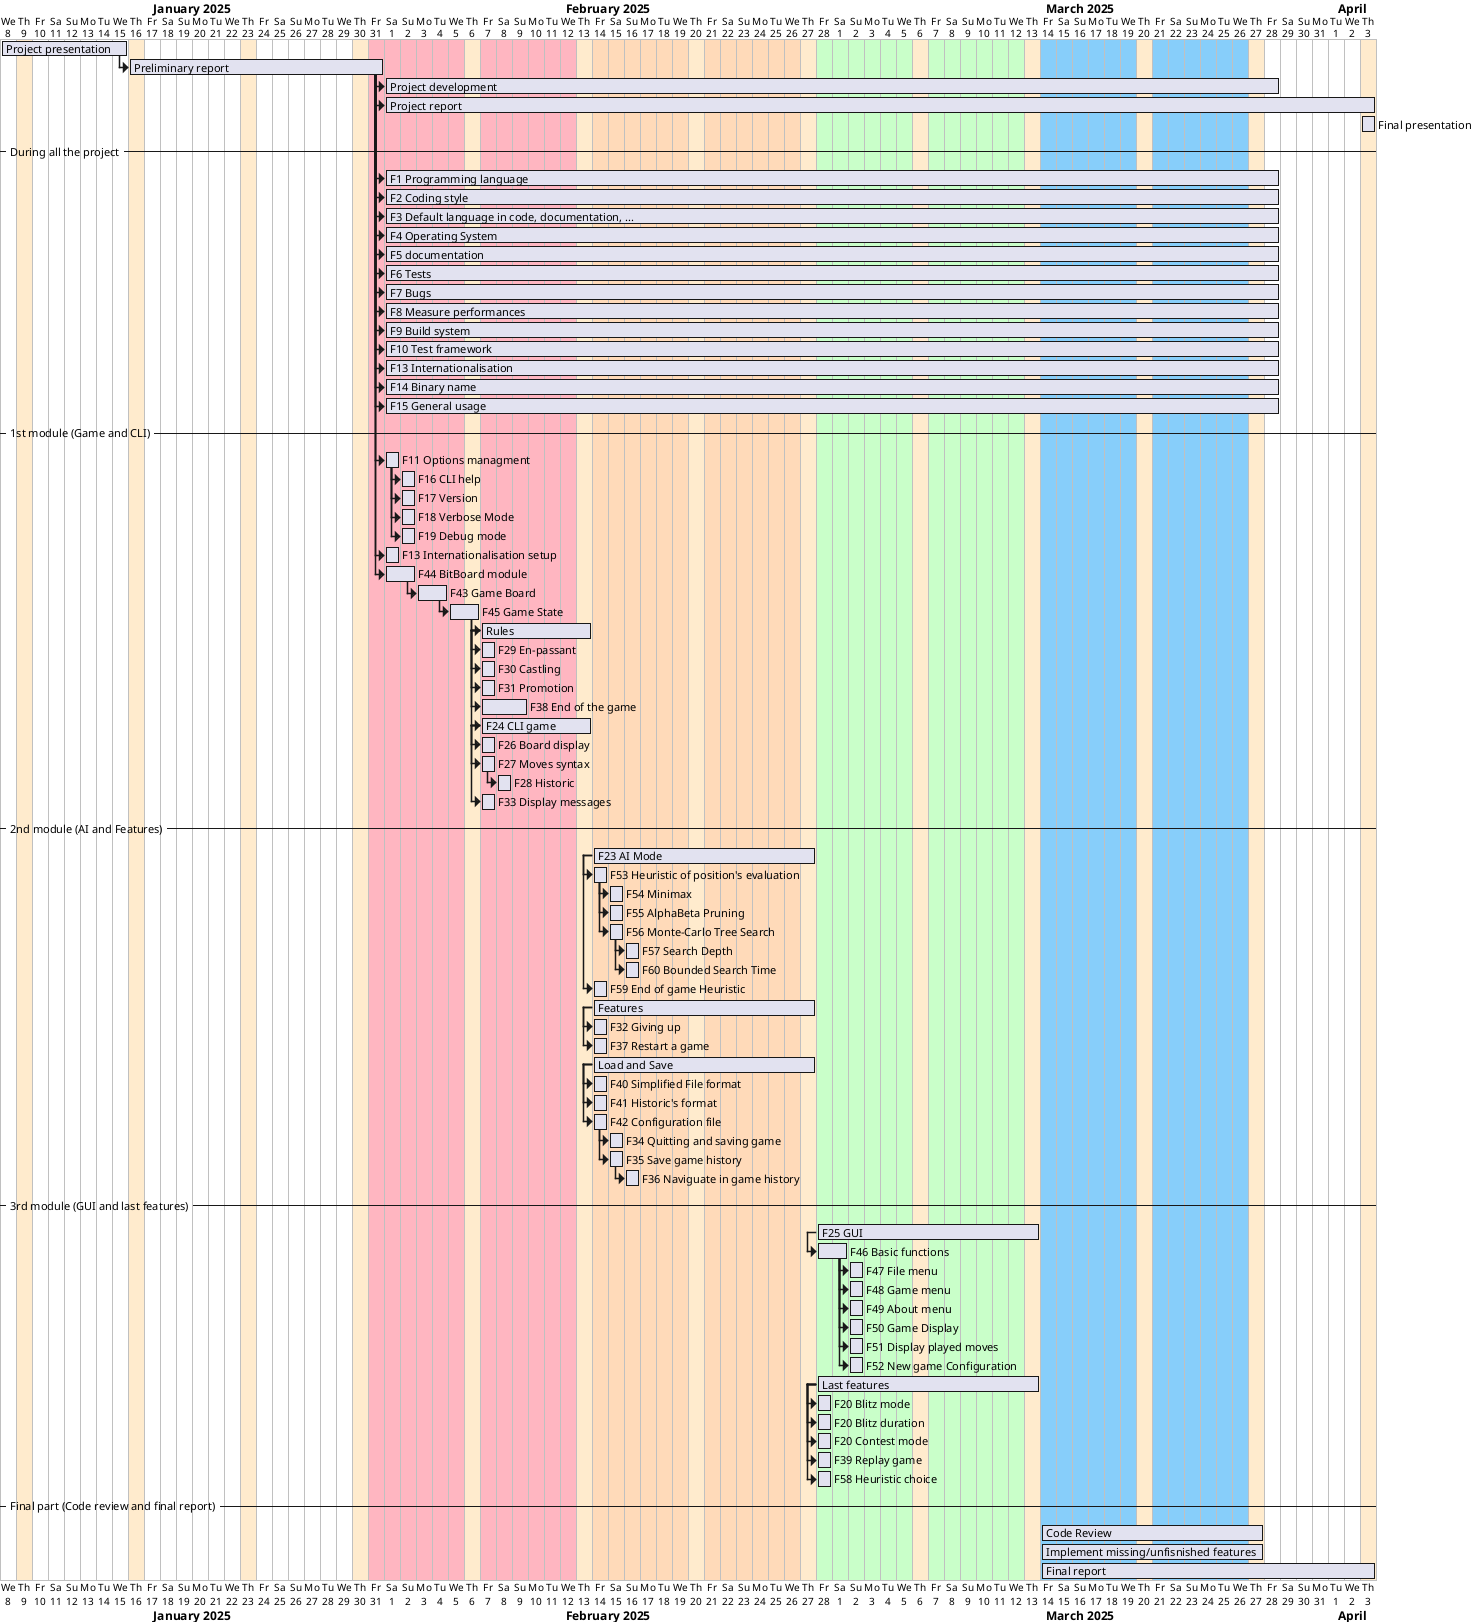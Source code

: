 @startgantt
Project starts 2025-01-08
thursdays are colored in BlanchedAlmond
[Project presentation] requires 8 days
[Preliminary report] requires 16 days 
[Preliminary report] starts at [Project presentation]'s end
[Project development] requires 8 weeks
[Project development] starts at [Preliminary report]'s end
[Project report] ends on 2025-04-03
[Project report] starts at [Preliminary report]'s end
[Final presentation] requires 1 day
[Final presentation] starts at 2025-04-03
-- During all the project --
[F1 Programming language] as [F1] requires 8 weeks
[Preliminary report] -> [F1]
[F2 Coding style] as [F2] requires 8 weeks
[Preliminary report] -> [F2]
[F3 Default language in code, documentation, ...] as [F3] requires 8 weeks
[Preliminary report] -> [F3]
[F4 Operating System] as [F4] requires 8 weeks
[Preliminary report] -> [F4]
[F5 documentation] as [F5] requires 8 weeks
[Preliminary report] -> [F5]
[F6 Tests] as [F6] requires 8 weeks
[Preliminary report] -> [F6]
[F7 Bugs] as [F7] requires 8 weeks
[Preliminary report] -> [F7]
[F8 Measure performances] as [F8] requires 8 weeks
[Preliminary report] -> [F8]
[F9 Build system] as [F9] requires 8 weeks
[Preliminary report] -> [F9]
[F10 Test framework] as [F10] requires 8 weeks
[Preliminary report] -> [F10]
[F13 Internationalisation] as [F13] requires 8 weeks
[Preliminary report] -> [F13]
[F14 Binary name] as [F14] requires 8 weeks
[Preliminary report] -> [F14]
[F15 General usage] as [F15] requires 8 weeks
[Preliminary report] -> [F15]

-- 1st module (Game and CLI) --
[F11 Options managment] as [F11] requires 1 day and starts at [Preliminary report]'s end
[F16 CLI help] requires 1 day and starts at [F11]'s end
[F17 Version] requires 1 day and starts at [F11]'s end
[F18 Verbose Mode] requires 1 day and starts at [F11]'s end
[F19 Debug mode] requires 1 day and starts at [F11]'s end
[F13 Internationalisation setup] requires 1 day and starts at [Preliminary report]'s end

[F44 BitBoard module] as [F44] requires 2 days and starts at [Preliminary report]'s end
[F43 Game Board] as [F43] requires 2 days and starts at [F44]'s end
[F45 Game State] as [F45] requires 2 days and starts at [F43]'s end
[Rules] requires 1 week and starts at [F45]'s end
[F29 En-passant] as [F29] requires 1 day and starts at [Rules]'s start
[F30 Castling] as [F30] requires 1 day and starts at [Rules]'s start
[F31 Promotion] as [F31] requires 1 day and starts at [Rules]'s start
[F38 End of the game] as [F38] requires 3 days and starts at [Rules]'s start

[F24 CLI game] as [F24] requires 1 week and starts at [F45]'s end
[F26 Board display] as [F26] requires 1 day and starts at [F24]'s start
[F27 Moves syntax] as [F27] requires 1 day and starts at [F24]'s start
[F28 Historic] as [F28] requires 1 day and starts at [F27]'s end
[F33 Display messages] as [F33] requires 1 day and starts at [F24]'s start

-- 2nd module (AI and Features) --
[F23 AI Mode] as [F23] requires 2 weeks and starts on 2025-02-14
[F53 Heuristic of position's evaluation] as [F53] requires 1 day and starts at [F23]'s start
[F54 Minimax] as [F54] requires 1 day and starts at [F53]'s end
[F55 AlphaBeta Pruning] as [F55] requires 1 day and starts at [F53]'s end
[F56 Monte-Carlo Tree Search] as [F56] requires 1 day and starts at [F53]'s end
[F57 Search Depth] as [F57] requires 1 day and starts at [F56]'s end
[F60 Bounded Search Time] as [F60] requires 1 day and starts at [F56]'s end
[F59 End of game Heuristic] as [F59] requires 1 day and starts at [F23]'s start

[Features] requires 2 weeks and starts on 2025-02-14
[F32 Giving up] as [F32] requires 1 day and starts at [Features]'s start
[F37 Restart a game] as [F37] requires 1 day and starts at [Features]'s start
[Load and Save] requires 2 weeks and starts on 2025-02-14
[F40 Simplified File format] as [F40] requires 1 day and starts at [Load and Save]'s start
[F41 Historic's format] as [F41] requires 1 day and starts at [Load and Save]'s start
[F42 Configuration file] as [F42] requires 1 day and starts at [Load and Save]'s start
[F34 Quitting and saving game] as [F34] requires 1 day and starts at [F42]'s end
[F35 Save game history] as [F35] requires 1 day and starts at [F42]'s end
[F36 Naviguate in game history] as [F36] requires 1 day and starts at [F35]'s end

-- 3rd module (GUI and last features) --
[F25 GUI] as [F25] requires 2 weeks and starts on 2025-02-28
[F46 Basic functions] as [F46] requires 2 days and starts at [F25]'s start
[F47 File menu] as [F47] requires 1 day and starts at [F46]'s end
[F48 Game menu] as [F48] requires 1 day and starts at [F46]'s end
[F49 About menu] as [F49] requires 1 day and starts at [F46]'s end
[F50 Game Display] as [F50] requires 1 day and starts at [F46]'s end
[F51 Display played moves] as [F51] requires 1 day and starts at [F46]'s end
[F52 New game Configuration] as [F52] requires 1 day and starts at [F46]'s end

[Last features] requires 2 weeks and starts on 2025-02-28
[F20 Blitz mode] as [F20] requires 1 day and starts at [Last features]'s start
[F20 Blitz duration] as [F21] requires 1 day and starts at [Last features]'s start
[F20 Contest mode] as [F22] requires 1 day and starts at [Last features]'s start
[F39 Replay game] as [F39] requires 1 day and starts at [Last features]'s start
[F58 Heuristic choice] as [F58] requires 1 day and starts at [Last features]'s start

-- Final part (Code review and final report) --
[Code Review] requires 2 weeks and starts on 2025-03-14
[Implement missing/unfisnished features] requires 2 weeks and starts on 2025-03-14
[Final report] requires 3 weeks and starts on 2025-03-14

2025-01-30 to 2025-02-13 are colored in LightPink
2025-02-14 to 2025-02-27 are colored in PeachPuff
2025-02-28 to 2025-03-13 are colored in TECHNOLOGY
2025-03-14 to 2025-03-27 are colored in LightSkyBlue
@endgantt


